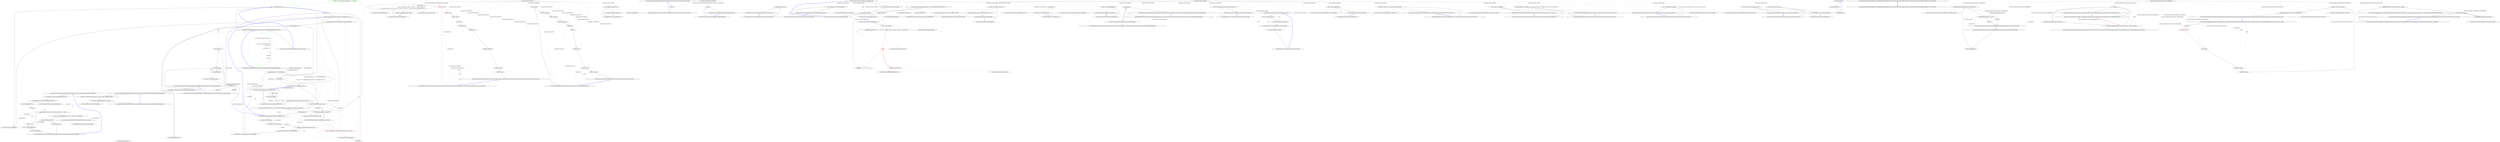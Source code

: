 digraph  {
m0_31 [cluster="QuantConnect.Brokerages.InteractiveBrokers.InteractiveBrokersGatewayRunner.Stop()", color=green, community=0, file="ApiConnection.cs", label="7: Log.Error(''InteractiveBrokersGatewayRunner.Stop(): '' + err.Message)", span="100-100"];
m0_35 [cluster="JsonSerializerSettings.cstr", file="ApiConnection.cs", label="Entry JsonSerializerSettings.cstr", span=""];
m0_39 [cluster="Unk.Where", file="ApiConnection.cs", label="Entry Unk.Where", span=""];
m0_5 [cluster="QuantConnect.Brokerages.InteractiveBrokers.InteractiveBrokersGatewayRunner.Start(string, string, string, string, bool)", file="ApiConnection.cs", label="var arguments = string.Format(''{0} {1} {2} {3} {4} {5}'', file, ibControllerDirectory, twsDirectory, userID, password, useTwsSwitch)", span="54-54"];
m0_26 [cluster="QuantConnect.Brokerages.InteractiveBrokers.InteractiveBrokersGatewayRunner.Stop()", file="ApiConnection.cs", label="Log.Trace(''InteractiveBrokersGatewayRunner.Stop(): Stopping IBController...'')", span="86-86"];
m0_0 [cluster="QuantConnect.Api.ApiConnection.ApiConnection(int, string)", file="ApiConnection.cs", label="Entry QuantConnect.Api.ApiConnection.ApiConnection(int, string)", span="47-47"];
m0_14 [cluster="QuantConnect.Api.ApiConnection.TryRequest<T>(RestRequest, out T)", file="ApiConnection.cs", label="JsonConvert.DefaultSettings = () => new JsonSerializerSettings\r\n                {\r\n                    Converters = { new LiveAlgorithmResultsJsonConverter(), new OrderJsonConverter() }\r\n                }", span="97-100"];
m0_13 [cluster="QuantConnect.Api.ApiConnection.TryRequest<T>(RestRequest, out T)", file="ApiConnection.cs", label="var restsharpResponse = Client.Execute(request)", span="94-94"];
m0_12 [cluster="QuantConnect.Api.ApiConnection.TryRequest<T>(RestRequest, out T)", file="ApiConnection.cs", label="Client.Authenticator = new HttpBasicAuthenticator(_userId, hash)", span="91-91"];
m0_11 [cluster="QuantConnect.Api.ApiConnection.TryRequest<T>(RestRequest, out T)", file="ApiConnection.cs", label="request.AddHeader(''Timestamp'', timestamp.ToString())", span="90-90"];
m0_1 [cluster="QuantConnect.Api.ApiConnection.ApiConnection(int, string)", file="ApiConnection.cs", label="_token = token", span="49-49"];
m0_6 [cluster="RestClient.cstr", file="ApiConnection.cs", label="Entry RestClient.cstr", span=""];
m0_10 [cluster="QuantConnect.Api.ApiConnection.TryRequest<T>(RestRequest, out T)", file="ApiConnection.cs", label="var hash = Api.CreateSecureHash(timestamp, _token)", span="89-89"];
m0_2 [cluster="QuantConnect.Api.ApiConnection.ApiConnection(int, string)", file="ApiConnection.cs", label="_userId = userId.ToString()", span="50-50"];
m0_4 [cluster="QuantConnect.Api.ApiConnection.ApiConnection(int, string)", file="ApiConnection.cs", label="Exit QuantConnect.Api.ApiConnection.ApiConnection(int, string)", span="47-47"];
m0_7 [cluster="QuantConnect.Api.ApiConnection.TryRequest<T>(RestRequest, out T)", file="ApiConnection.cs", label="Entry QuantConnect.Api.ApiConnection.TryRequest<T>(RestRequest, out T)", span="78-78"];
m0_9 [cluster="QuantConnect.Api.ApiConnection.TryRequest<T>(RestRequest, out T)", file="ApiConnection.cs", label="var timestamp = (int)Time.TimeStamp()", span="88-88"];
m0_3 [cluster="QuantConnect.Api.ApiConnection.ApiConnection(int, string)", file="ApiConnection.cs", label="Client = new RestClient(''https://www.quantconnect.com/api/v2/'')", span="51-51"];
m0_8 [cluster="QuantConnect.Api.ApiConnection.TryRequest<T>(RestRequest, out T)", file="ApiConnection.cs", label="var responseContent = string.Empty", span="81-81"];
m0_15 [cluster="QuantConnect.Api.ApiConnection.TryRequest<T>(RestRequest, out T)", file="ApiConnection.cs", label="responseContent = restsharpResponse.Content", span="103-103"];
m0_37 [cluster="QuantConnect.Brokerages.InteractiveBrokers.InteractiveBrokersGatewayRunner.GetSpawnedProcesses(int)", file="ApiConnection.cs", label="Exit QuantConnect.Brokerages.InteractiveBrokers.InteractiveBrokersGatewayRunner.GetSpawnedProcesses(int)", span="104-104"];
m0_23 [cluster="QuantConnect.Api.ApiConnection.TryRequest<T>(RestRequest, out T)", file="ApiConnection.cs", label="return true;", span="117-117"];
m0_30 [cluster="Unk.>", file="ApiConnection.cs", label="Entry Unk.>", span=""];
m0_29 [cluster="Unk.Execute", file="ApiConnection.cs", label="Entry Unk.Execute", span=""];
m0_25 [cluster="QuantConnect.Time.TimeStamp()", file="ApiConnection.cs", label="Entry QuantConnect.Time.TimeStamp()", span="166-166"];
m0_27 [cluster="Unk.AddHeader", file="ApiConnection.cs", label="Entry Unk.AddHeader", span=""];
m0_24 [cluster="QuantConnect.Api.ApiConnection.TryRequest<T>(RestRequest, out T)", file="ApiConnection.cs", label="Exit QuantConnect.Api.ApiConnection.TryRequest<T>(RestRequest, out T)", span="78-78"];
m0_28 [cluster="HttpBasicAuthenticator.cstr", file="ApiConnection.cs", label="Entry HttpBasicAuthenticator.cstr", span=""];
m0_32 [cluster="lambda expression", file="ApiConnection.cs", label="Entry lambda expression", span="97-100"];
m0_40 [cluster="lambda expression", file="ApiConnection.cs", label="Entry lambda expression", span="107-122"];
m0_33 [cluster="QuantConnect.Brokerages.InteractiveBrokers.InteractiveBrokersGatewayRunner.GetSpawnedProcesses(int)", file="ApiConnection.cs", label="Entry QuantConnect.Brokerages.InteractiveBrokers.InteractiveBrokersGatewayRunner.GetSpawnedProcesses(int)", span="104-104"];
m0_34 [cluster="System.Collections.Generic.IEnumerable<TSource>.ToList<TSource>()", file="ApiConnection.cs", label="Entry System.Collections.Generic.IEnumerable<TSource>.ToList<TSource>()", span="0-0"];
m0_43 [cluster="lambda expression", file="ApiConnection.cs", label="return parent.Id == id;", span="114-114"];
m0_41 [cluster="lambda expression", file="ApiConnection.cs", label="var parent = ProcessExtensions.Parent(x)", span="111-111"];
m0_42 [cluster="lambda expression", file="ApiConnection.cs", label="parent != null", span="112-112"];
m0_44 [cluster="lambda expression", file="ApiConnection.cs", label="return false;", span="119-119"];
m0_45 [cluster="lambda expression", file="ApiConnection.cs", label="return false;", span="121-121"];
m0_46 [cluster="lambda expression", file="ApiConnection.cs", label="Exit lambda expression", span="107-122"];
m0_64 [cluster="System.Diagnostics.PerformanceCounter.NextValue()", file="ApiConnection.cs", label="Entry System.Diagnostics.PerformanceCounter.NextValue()", span="0-0"];
m0_22 [cluster="QuantConnect.Api.ApiConnection.TryRequest<T>(RestRequest, out T)", file="ApiConnection.cs", label="return false;", span="115-115"];
m0_38 [cluster="System.Diagnostics.Process.GetProcesses()", file="ApiConnection.cs", label="QuantConnect.Api.ApiConnection", span=""];
m0_36 [cluster="QuantConnect.Brokerages.InteractiveBrokers.InteractiveBrokersGatewayRunner.GetSpawnedProcesses(int)", color=green, community=0, file="ApiConnection.cs", label="28: return Process.GetProcesses().Where(x =>\r\n            {\r\n                try\r\n                {\r\n                    var parent = ProcessExtensions.Parent(x);\r\n                    if (parent != null)\r\n                    {\r\n                        return parent.Id == id;\r\n                    }\r\n                }\r\n                catch\r\n                {\r\n                    return false;\r\n                }\r\n                return false;\r\n            });", span="107-122"];
m0_48 [cluster="QuantConnect.Brokerages.InteractiveBrokers.InteractiveBrokersGatewayRunner.ProcessExtensions.FindIndexedProcessName(int)", file="ApiConnection.cs", label="Entry QuantConnect.Brokerages.InteractiveBrokers.InteractiveBrokersGatewayRunner.ProcessExtensions.FindIndexedProcessName(int)", span="128-128"];
m0_49 [cluster="QuantConnect.Brokerages.InteractiveBrokers.InteractiveBrokersGatewayRunner.ProcessExtensions.FindIndexedProcessName(int)", file="ApiConnection.cs", label="var processName = Process.GetProcessById(pid).ProcessName", span="130-130"];
m0_56 [cluster="QuantConnect.Brokerages.InteractiveBrokers.InteractiveBrokersGatewayRunner.ProcessExtensions.FindIndexedProcessName(int)", file="ApiConnection.cs", label="(int)processId.NextValue() == pid", span="138-138"];
m0_59 [cluster="QuantConnect.Brokerages.InteractiveBrokers.InteractiveBrokersGatewayRunner.ProcessExtensions.FindIndexedProcessName(int)", file="ApiConnection.cs", label="return processIndexdName;", span="144-144"];
m0_57 [cluster="QuantConnect.Brokerages.InteractiveBrokers.InteractiveBrokersGatewayRunner.ProcessExtensions.FindIndexedProcessName(int)", file="ApiConnection.cs", label="return processIndexdName;", span="140-140"];
m0_50 [cluster="QuantConnect.Brokerages.InteractiveBrokers.InteractiveBrokersGatewayRunner.ProcessExtensions.FindIndexedProcessName(int)", file="ApiConnection.cs", label="var processesByName = Process.GetProcessesByName(processName)", span="131-131"];
m0_54 [cluster="QuantConnect.Brokerages.InteractiveBrokers.InteractiveBrokersGatewayRunner.ProcessExtensions.FindIndexedProcessName(int)", file="ApiConnection.cs", label="processIndexdName = index == 0 ? processName : processName + ''#'' + index", span="136-136"];
m0_55 [cluster="QuantConnect.Brokerages.InteractiveBrokers.InteractiveBrokersGatewayRunner.ProcessExtensions.FindIndexedProcessName(int)", file="ApiConnection.cs", label="var processId = new PerformanceCounter(''Process'', ''ID Process'', processIndexdName)", span="137-137"];
m0_58 [cluster="QuantConnect.Brokerages.InteractiveBrokers.InteractiveBrokersGatewayRunner.ProcessExtensions.FindIndexedProcessName(int)", file="ApiConnection.cs", label="index++", span="134-134"];
m0_51 [cluster="QuantConnect.Brokerages.InteractiveBrokers.InteractiveBrokersGatewayRunner.ProcessExtensions.FindIndexedProcessName(int)", file="ApiConnection.cs", label="string processIndexdName = null", span="132-132"];
m0_53 [cluster="QuantConnect.Brokerages.InteractiveBrokers.InteractiveBrokersGatewayRunner.ProcessExtensions.FindIndexedProcessName(int)", file="ApiConnection.cs", label="index < processesByName.Length", span="134-134"];
m0_52 [cluster="QuantConnect.Brokerages.InteractiveBrokers.InteractiveBrokersGatewayRunner.ProcessExtensions.FindIndexedProcessName(int)", file="ApiConnection.cs", label="var index = 0", span="134-134"];
m0_60 [cluster="QuantConnect.Brokerages.InteractiveBrokers.InteractiveBrokersGatewayRunner.ProcessExtensions.FindIndexedProcessName(int)", file="ApiConnection.cs", label="Exit QuantConnect.Brokerages.InteractiveBrokers.InteractiveBrokersGatewayRunner.ProcessExtensions.FindIndexedProcessName(int)", span="128-128"];
m0_16 [cluster="System.IO.Path.Combine(string, string)", file="ApiConnection.cs", label="Entry System.IO.Path.Combine(string, string)", span="0-0"];
m0_20 [cluster="System.Diagnostics.Process.Start(System.Diagnostics.ProcessStartInfo)", color=red, community=0, file="ApiConnection.cs", label="12: Entry System.Diagnostics.Process.Start(System.Diagnostics.ProcessStartInfo)", span="0-0"];
m0_17 [cluster="string.Format(string, params object[])", file="ApiConnection.cs", label="Entry string.Format(string, params object[])", span="0-0"];
m0_18 [cluster="QuantConnect.Logging.Log.Trace(string, bool)", file="ApiConnection.cs", label="Entry QuantConnect.Logging.Log.Trace(string, bool)", span="130-130"];
m0_19 [cluster="System.Diagnostics.ProcessStartInfo.ProcessStartInfo(string, string)", file="ApiConnection.cs", label="Entry System.Diagnostics.ProcessStartInfo.ProcessStartInfo(string, string)", span="0-0"];
m0_21 [cluster="System.Threading.Thread.Sleep(int)", file="ApiConnection.cs", label="Entry System.Threading.Thread.Sleep(int)", span="0-0"];
m0_63 [cluster="System.Diagnostics.PerformanceCounter.PerformanceCounter(string, string, string)", file="ApiConnection.cs", label="Entry System.Diagnostics.PerformanceCounter.PerformanceCounter(string, string, string)", span="0-0"];
m0_61 [cluster="System.Diagnostics.Process.GetProcessById(int)", file="ApiConnection.cs", label="Entry System.Diagnostics.Process.GetProcessById(int)", span="0-0"];
m0_62 [cluster="System.Diagnostics.Process.GetProcessesByName(string)", file="ApiConnection.cs", label="Entry System.Diagnostics.Process.GetProcessesByName(string)", span="0-0"];
m0_47 [cluster="QuantConnect.Brokerages.InteractiveBrokers.InteractiveBrokersGatewayRunner.ProcessExtensions.Parent(System.Diagnostics.Process)", file="ApiConnection.cs", label="Entry QuantConnect.Brokerages.InteractiveBrokers.InteractiveBrokersGatewayRunner.ProcessExtensions.Parent(System.Diagnostics.Process)", span="153-153"];
m0_69 [cluster="QuantConnect.Brokerages.InteractiveBrokers.InteractiveBrokersGatewayRunner.ProcessExtensions.Parent(System.Diagnostics.Process)", file="ApiConnection.cs", label="return FindPidFromIndexedProcessName(FindIndexedProcessName(process.Id));", span="155-155"];
m0_70 [cluster="QuantConnect.Brokerages.InteractiveBrokers.InteractiveBrokersGatewayRunner.ProcessExtensions.Parent(System.Diagnostics.Process)", file="ApiConnection.cs", label="Exit QuantConnect.Brokerages.InteractiveBrokers.InteractiveBrokersGatewayRunner.ProcessExtensions.Parent(System.Diagnostics.Process)", span="153-153"];
m0_65 [cluster="QuantConnect.Brokerages.InteractiveBrokers.InteractiveBrokersGatewayRunner.ProcessExtensions.FindPidFromIndexedProcessName(string)", file="ApiConnection.cs", label="Entry QuantConnect.Brokerages.InteractiveBrokers.InteractiveBrokersGatewayRunner.ProcessExtensions.FindPidFromIndexedProcessName(string)", span="147-147"];
m0_66 [cluster="QuantConnect.Brokerages.InteractiveBrokers.InteractiveBrokersGatewayRunner.ProcessExtensions.FindPidFromIndexedProcessName(string)", file="ApiConnection.cs", label="var parentId = new PerformanceCounter(''Process'', ''Creating Process ID'', indexedProcessName)", span="149-149"];
m0_67 [cluster="QuantConnect.Brokerages.InteractiveBrokers.InteractiveBrokersGatewayRunner.ProcessExtensions.FindPidFromIndexedProcessName(string)", file="ApiConnection.cs", label="return Process.GetProcessById((int)parentId.NextValue());", span="150-150"];
m0_68 [cluster="QuantConnect.Brokerages.InteractiveBrokers.InteractiveBrokersGatewayRunner.ProcessExtensions.FindPidFromIndexedProcessName(string)", file="ApiConnection.cs", label="Exit QuantConnect.Brokerages.InteractiveBrokers.InteractiveBrokersGatewayRunner.ProcessExtensions.FindPidFromIndexedProcessName(string)", span="147-147"];
m0_71 [file="ApiConnection.cs", label=int, span=""];
m2_26 [cluster="string.Format(string, params object[])", file="Historical.cs", label="Entry string.Format(string, params object[])", span="0-0"];
m2_25 [cluster="string.Format(string, object, object, object)", file="Historical.cs", label="Entry string.Format(string, object, object, object)", span="0-0"];
m2_0 [cluster="QuantConnect.Orders.OrderEvent.OrderEvent(int, QuantConnect.Symbol, System.DateTime, QuantConnect.Orders.OrderStatus, QuantConnect.Orders.OrderDirection, decimal, int, decimal, string)", file="Historical.cs", label="Entry QuantConnect.Orders.OrderEvent.OrderEvent(int, QuantConnect.Symbol, System.DateTime, QuantConnect.Orders.OrderStatus, QuantConnect.Orders.OrderDirection, decimal, int, decimal, string)", span="95-95"];
m2_1 [cluster="QuantConnect.Orders.OrderEvent.OrderEvent(int, QuantConnect.Symbol, System.DateTime, QuantConnect.Orders.OrderStatus, QuantConnect.Orders.OrderDirection, decimal, int, decimal, string)", color=red, community=0, file="Historical.cs", label="22: OrderId = orderId", span="97-97"];
m2_2 [cluster="QuantConnect.Orders.OrderEvent.OrderEvent(int, QuantConnect.Symbol, System.DateTime, QuantConnect.Orders.OrderStatus, QuantConnect.Orders.OrderDirection, decimal, int, decimal, string)", file="Historical.cs", label="Symbol = symbol", span="98-98"];
m2_3 [cluster="QuantConnect.Orders.OrderEvent.OrderEvent(int, QuantConnect.Symbol, System.DateTime, QuantConnect.Orders.OrderStatus, QuantConnect.Orders.OrderDirection, decimal, int, decimal, string)", file="Historical.cs", label="UtcTime = utcTime", span="99-99"];
m2_4 [cluster="QuantConnect.Orders.OrderEvent.OrderEvent(int, QuantConnect.Symbol, System.DateTime, QuantConnect.Orders.OrderStatus, QuantConnect.Orders.OrderDirection, decimal, int, decimal, string)", file="Historical.cs", label="Status = status", span="100-100"];
m2_5 [cluster="QuantConnect.Orders.OrderEvent.OrderEvent(int, QuantConnect.Symbol, System.DateTime, QuantConnect.Orders.OrderStatus, QuantConnect.Orders.OrderDirection, decimal, int, decimal, string)", file="Historical.cs", label="Direction = direction", span="101-101"];
m2_6 [cluster="QuantConnect.Orders.OrderEvent.OrderEvent(int, QuantConnect.Symbol, System.DateTime, QuantConnect.Orders.OrderStatus, QuantConnect.Orders.OrderDirection, decimal, int, decimal, string)", file="Historical.cs", label="FillPrice = fillPrice", span="102-102"];
m2_7 [cluster="QuantConnect.Orders.OrderEvent.OrderEvent(int, QuantConnect.Symbol, System.DateTime, QuantConnect.Orders.OrderStatus, QuantConnect.Orders.OrderDirection, decimal, int, decimal, string)", file="Historical.cs", label="FillQuantity = fillQuantity", span="103-103"];
m2_8 [cluster="QuantConnect.Orders.OrderEvent.OrderEvent(int, QuantConnect.Symbol, System.DateTime, QuantConnect.Orders.OrderStatus, QuantConnect.Orders.OrderDirection, decimal, int, decimal, string)", file="Historical.cs", label="OrderFee = orderFee", span="104-104"];
m2_9 [cluster="QuantConnect.Orders.OrderEvent.OrderEvent(int, QuantConnect.Symbol, System.DateTime, QuantConnect.Orders.OrderStatus, QuantConnect.Orders.OrderDirection, decimal, int, decimal, string)", file="Historical.cs", label="Message = message", span="105-105"];
m2_10 [cluster="QuantConnect.Orders.OrderEvent.OrderEvent(int, QuantConnect.Symbol, System.DateTime, QuantConnect.Orders.OrderStatus, QuantConnect.Orders.OrderDirection, decimal, int, decimal, string)", file="Historical.cs", label="Exit QuantConnect.Orders.OrderEvent.OrderEvent(int, QuantConnect.Symbol, System.DateTime, QuantConnect.Orders.OrderStatus, QuantConnect.Orders.OrderDirection, decimal, int, decimal, string)", span="95-95"];
m2_30 [cluster="object.MemberwiseClone()", file="Historical.cs", label="Entry object.MemberwiseClone()", span="0-0"];
m2_22 [cluster="QuantConnect.Orders.OrderEvent.ToString()", file="Historical.cs", label="Entry QuantConnect.Orders.OrderEvent.ToString()", span="138-138"];
m2_23 [cluster="QuantConnect.Orders.OrderEvent.ToString()", file="Historical.cs", label="return FillQuantity == 0 \r\n                ? string.Format(''OrderID: {0} Symbol: {1} Status: {2}'', OrderId, Symbol, Status) \r\n                : string.Format(''OrderID: {0} Symbol: {1} Status: {2} Quantity: {3} FillPrice: {4}'', OrderId, Symbol, Status, FillQuantity, FillPrice);", span="140-142"];
m2_24 [cluster="QuantConnect.Orders.OrderEvent.ToString()", file="Historical.cs", label="Exit QuantConnect.Orders.OrderEvent.ToString()", span="138-138"];
m2_11 [cluster="QuantConnect.Orders.OrderEvent.OrderEvent(QuantConnect.Orders.Order, System.DateTime, decimal, string)", file="Historical.cs", label="Entry QuantConnect.Orders.OrderEvent.OrderEvent(QuantConnect.Orders.Order, System.DateTime, decimal, string)", span="115-115"];
m2_12 [cluster="QuantConnect.Orders.OrderEvent.OrderEvent(QuantConnect.Orders.Order, System.DateTime, decimal, string)", file="Historical.cs", label="OrderId = order.Id", span="117-117"];
m2_13 [cluster="QuantConnect.Orders.OrderEvent.OrderEvent(QuantConnect.Orders.Order, System.DateTime, decimal, string)", file="Historical.cs", label="Symbol = order.Symbol", span="118-118"];
m2_14 [cluster="QuantConnect.Orders.OrderEvent.OrderEvent(QuantConnect.Orders.Order, System.DateTime, decimal, string)", file="Historical.cs", label="Status = order.Status", span="119-119"];
m2_15 [cluster="QuantConnect.Orders.OrderEvent.OrderEvent(QuantConnect.Orders.Order, System.DateTime, decimal, string)", file="Historical.cs", label="Direction = order.Direction", span="120-120"];
m2_18 [cluster="QuantConnect.Orders.OrderEvent.OrderEvent(QuantConnect.Orders.Order, System.DateTime, decimal, string)", file="Historical.cs", label="UtcTime = utcTime", span="126-126"];
m2_19 [cluster="QuantConnect.Orders.OrderEvent.OrderEvent(QuantConnect.Orders.Order, System.DateTime, decimal, string)", file="Historical.cs", label="OrderFee = orderFee", span="127-127"];
m2_20 [cluster="QuantConnect.Orders.OrderEvent.OrderEvent(QuantConnect.Orders.Order, System.DateTime, decimal, string)", file="Historical.cs", label="Message = message", span="128-128"];
m2_16 [cluster="QuantConnect.Orders.OrderEvent.OrderEvent(QuantConnect.Orders.Order, System.DateTime, decimal, string)", file="Historical.cs", label="FillQuantity = 0", span="123-123"];
m2_17 [cluster="QuantConnect.Orders.OrderEvent.OrderEvent(QuantConnect.Orders.Order, System.DateTime, decimal, string)", file="Historical.cs", label="FillPrice = 0", span="124-124"];
m2_21 [cluster="QuantConnect.Orders.OrderEvent.OrderEvent(QuantConnect.Orders.Order, System.DateTime, decimal, string)", file="Historical.cs", label="Exit QuantConnect.Orders.OrderEvent.OrderEvent(QuantConnect.Orders.Order, System.DateTime, decimal, string)", span="115-115"];
m2_27 [cluster="QuantConnect.Orders.OrderEvent.Clone()", file="Historical.cs", label="Entry QuantConnect.Orders.OrderEvent.Clone()", span="149-149"];
m2_28 [cluster="QuantConnect.Orders.OrderEvent.Clone()", file="Historical.cs", label="return (OrderEvent)MemberwiseClone();", span="151-151"];
m2_29 [cluster="QuantConnect.Orders.OrderEvent.Clone()", file="Historical.cs", label="Exit QuantConnect.Orders.OrderEvent.Clone()", span="149-149"];
m2_31 [file="Historical.cs", label="QuantConnect.Orders.OrderEvent", span=""];
m3_3 [cluster="QuantConnect.Orders.Fees.ConstantFeeModel.GetOrderFee(QuantConnect.Securities.Security, QuantConnect.Orders.Order)", file="IApi.cs", label="Entry QuantConnect.Orders.Fees.ConstantFeeModel.GetOrderFee(QuantConnect.Securities.Security, QuantConnect.Orders.Order)", span="41-41"];
m3_4 [cluster="QuantConnect.Orders.Fees.ConstantFeeModel.GetOrderFee(QuantConnect.Securities.Security, QuantConnect.Orders.Order)", file="IApi.cs", label="return _fee;", span="43-43"];
m3_5 [cluster="QuantConnect.Orders.Fees.ConstantFeeModel.GetOrderFee(QuantConnect.Securities.Security, QuantConnect.Orders.Order)", file="IApi.cs", label="Exit QuantConnect.Orders.Fees.ConstantFeeModel.GetOrderFee(QuantConnect.Securities.Security, QuantConnect.Orders.Order)", span="41-41"];
m3_0 [cluster="QuantConnect.Orders.Fees.ConstantFeeModel.ConstantFeeModel(decimal)", file="IApi.cs", label="Entry QuantConnect.Orders.Fees.ConstantFeeModel.ConstantFeeModel(decimal)", span="30-30"];
m3_1 [cluster="QuantConnect.Orders.Fees.ConstantFeeModel.ConstantFeeModel(decimal)", file="IApi.cs", label="_fee = fee", span="32-32"];
m3_2 [cluster="QuantConnect.Orders.Fees.ConstantFeeModel.ConstantFeeModel(decimal)", file="IApi.cs", label="Exit QuantConnect.Orders.Fees.ConstantFeeModel.ConstantFeeModel(decimal)", span="30-30"];
m3_6 [file="IApi.cs", label="QuantConnect.Orders.Fees.ConstantFeeModel", span=""];
m5_10 [cluster="QuantConnect.Securities.CashBook.Add(string, decimal, decimal)", file="Token.cs", label="Entry QuantConnect.Securities.CashBook.Add(string, decimal, decimal)", span="62-62"];
m5_11 [cluster="QuantConnect.Securities.CashBook.Add(string, decimal, decimal)", file="Token.cs", label="var cash = new Cash(symbol, quantity, conversionRate)", span="64-64"];
m5_12 [cluster="QuantConnect.Securities.CashBook.Add(string, decimal, decimal)", file="Token.cs", label="_currencies.Add(symbol, cash)", span="65-65"];
m5_13 [cluster="QuantConnect.Securities.CashBook.Add(string, decimal, decimal)", file="Token.cs", label="Exit QuantConnect.Securities.CashBook.Add(string, decimal, decimal)", span="62-62"];
m5_68 [cluster="System.Collections.Generic.Dictionary<TKey, TValue>.TryGetValue(TKey, out TValue)", file="Token.cs", label="Entry System.Collections.Generic.Dictionary<TKey, TValue>.TryGetValue(TKey, out TValue)", span="0-0"];
m5_80 [cluster="System.Collections.Generic.Dictionary<TKey, TValue>.GetEnumerator()", file="Token.cs", label="Entry System.Collections.Generic.Dictionary<TKey, TValue>.GetEnumerator()", span="0-0"];
m5_64 [cluster="System.Collections.Generic.Dictionary<TKey, TValue>.ContainsKey(TKey)", file="Token.cs", label="Entry System.Collections.Generic.Dictionary<TKey, TValue>.ContainsKey(TKey)", span="0-0"];
m5_44 [cluster="QuantConnect.Securities.CashBook.Add(System.Collections.Generic.KeyValuePair<string, QuantConnect.Securities.Cash>)", file="Token.cs", label="Entry QuantConnect.Securities.CashBook.Add(System.Collections.Generic.KeyValuePair<string, QuantConnect.Securities.Cash>)", span="152-152"];
m5_45 [cluster="QuantConnect.Securities.CashBook.Add(System.Collections.Generic.KeyValuePair<string, QuantConnect.Securities.Cash>)", file="Token.cs", label="_currencies.Add(item.Key, item.Value)", span="154-154"];
m5_46 [cluster="QuantConnect.Securities.CashBook.Add(System.Collections.Generic.KeyValuePair<string, QuantConnect.Securities.Cash>)", file="Token.cs", label="Exit QuantConnect.Securities.CashBook.Add(System.Collections.Generic.KeyValuePair<string, QuantConnect.Securities.Cash>)", span="152-152"];
m5_43 [cluster="System.Text.StringBuilder.ToString()", file="Token.cs", label="Entry System.Text.StringBuilder.ToString()", span="0-0"];
m5_57 [cluster="System.Collections.Generic.Dictionary<TKey, TValue>.Remove(TKey)", file="Token.cs", label="Entry System.Collections.Generic.Dictionary<TKey, TValue>.Remove(TKey)", span="0-0"];
m5_84 [cluster="System.Collections.IEnumerable.GetEnumerator()", file="Token.cs", label="Entry System.Collections.IEnumerable.GetEnumerator()", span="0-0"];
m5_40 [cluster="QuantConnect.Securities.Cash.ToString()", file="Token.cs", label="Entry QuantConnect.Securities.Cash.ToString()", span="195-195"];
m5_65 [cluster="QuantConnect.Securities.CashBook.TryGetValue(string, out QuantConnect.Securities.Cash)", file="Token.cs", label="Entry QuantConnect.Securities.CashBook.TryGetValue(string, out QuantConnect.Securities.Cash)", span="210-210"];
m5_66 [cluster="QuantConnect.Securities.CashBook.TryGetValue(string, out QuantConnect.Securities.Cash)", file="Token.cs", label="return _currencies.TryGetValue(symbol, out value);", span="212-212"];
m5_67 [cluster="QuantConnect.Securities.CashBook.TryGetValue(string, out QuantConnect.Securities.Cash)", file="Token.cs", label="Exit QuantConnect.Securities.CashBook.TryGetValue(string, out QuantConnect.Securities.Cash)", span="210-210"];
m5_54 [cluster="QuantConnect.Securities.CashBook.Remove(string)", file="Token.cs", label="Entry QuantConnect.Securities.CashBook.Remove(string)", span="179-179"];
m5_55 [cluster="QuantConnect.Securities.CashBook.Remove(string)", file="Token.cs", label="return _currencies.Remove (symbol);", span="181-181"];
m5_56 [cluster="QuantConnect.Securities.CashBook.Remove(string)", file="Token.cs", label="Exit QuantConnect.Securities.CashBook.Remove(string)", span="179-179"];
m5_47 [cluster="QuantConnect.Securities.CashBook.Add(string, QuantConnect.Securities.Cash)", file="Token.cs", label="Entry QuantConnect.Securities.CashBook.Add(string, QuantConnect.Securities.Cash)", span="162-162"];
m5_48 [cluster="QuantConnect.Securities.CashBook.Add(string, QuantConnect.Securities.Cash)", file="Token.cs", label="_currencies.Add(symbol, value)", span="164-164"];
m5_49 [cluster="QuantConnect.Securities.CashBook.Add(string, QuantConnect.Securities.Cash)", file="Token.cs", label="Exit QuantConnect.Securities.CashBook.Add(string, QuantConnect.Securities.Cash)", span="162-162"];
m5_0 [cluster="lambda expression", file="Token.cs", label="Entry lambda expression", span="43-43"];
m5_1 [cluster="lambda expression", file="Token.cs", label="x.ValueInAccountCurrency", span="43-43"];
m5_2 [cluster="lambda expression", file="Token.cs", label="Exit lambda expression", span="43-43"];
m5_9 [cluster="System.Collections.Generic.Dictionary<TKey, TValue>.Add(TKey, TValue)", file="Token.cs", label="Entry System.Collections.Generic.Dictionary<TKey, TValue>.Add(TKey, TValue)", span="0-0"];
m5_3 [cluster="QuantConnect.Securities.CashBook.CashBook()", file="Token.cs", label="Entry QuantConnect.Securities.CashBook.CashBook()", span="49-49"];
m5_4 [cluster="QuantConnect.Securities.CashBook.CashBook()", file="Token.cs", label="_currencies = new Dictionary<string, Cash>()", span="51-51"];
m5_5 [cluster="QuantConnect.Securities.CashBook.CashBook()", file="Token.cs", label="_currencies.Add(AccountCurrency, new Cash(AccountCurrency, 0, 1.0m))", span="52-52"];
m5_6 [cluster="QuantConnect.Securities.CashBook.CashBook()", file="Token.cs", label="Exit QuantConnect.Securities.CashBook.CashBook()", span="49-49"];
m5_81 [cluster="QuantConnect.Securities.CashBook.System.Collections.IEnumerable.GetEnumerator()", file="Token.cs", label="Entry QuantConnect.Securities.CashBook.System.Collections.IEnumerable.GetEnumerator()", span="279-279"];
m5_82 [cluster="QuantConnect.Securities.CashBook.System.Collections.IEnumerable.GetEnumerator()", file="Token.cs", label="return ((IEnumerable) _currencies).GetEnumerator();", span="281-281"];
m5_83 [cluster="QuantConnect.Securities.CashBook.System.Collections.IEnumerable.GetEnumerator()", file="Token.cs", label="Exit QuantConnect.Securities.CashBook.System.Collections.IEnumerable.GetEnumerator()", span="279-279"];
m5_76 [cluster="System.Collections.Generic.ICollection<T>.CopyTo(T[], int)", file="Token.cs", label="Entry System.Collections.Generic.ICollection<T>.CopyTo(T[], int)", span="0-0"];
m5_28 [cluster="QuantConnect.Securities.CashBook.ToString()", file="Token.cs", label="Entry QuantConnect.Securities.CashBook.ToString()", span="115-115"];
m5_29 [cluster="QuantConnect.Securities.CashBook.ToString()", file="Token.cs", label="var sb = new StringBuilder()", span="117-117"];
m5_30 [cluster="QuantConnect.Securities.CashBook.ToString()", file="Token.cs", label="sb.AppendLine(string.Format(''{0} {1,7}    {2,10} = {3}'', ''Symbol'', ''Quantity'', ''Conversion'', ''Value in '' + AccountCurrency))", span="118-118"];
m5_32 [cluster="QuantConnect.Securities.CashBook.ToString()", file="Token.cs", label="sb.AppendLine(value.ToString())", span="121-121"];
m5_33 [cluster="QuantConnect.Securities.CashBook.ToString()", file="Token.cs", label="sb.AppendLine(''-----------------------------------------'')", span="123-123"];
m5_34 [cluster="QuantConnect.Securities.CashBook.ToString()", file="Token.cs", label="sb.AppendLine(string.Format(''CashBook Total Value: {0}'', TotalValueInAccountCurrency.ToString(''C'')))", span="124-124"];
m5_35 [cluster="QuantConnect.Securities.CashBook.ToString()", file="Token.cs", label="return sb.ToString();", span="125-125"];
m5_31 [cluster="QuantConnect.Securities.CashBook.ToString()", color=red, community=0, file="Token.cs", label="1: Values", span="119-119"];
m5_36 [cluster="QuantConnect.Securities.CashBook.ToString()", file="Token.cs", label="Exit QuantConnect.Securities.CashBook.ToString()", span="115-115"];
m5_50 [cluster="QuantConnect.Securities.CashBook.Clear()", file="Token.cs", label="Entry QuantConnect.Securities.CashBook.Clear()", span="170-170"];
m5_51 [cluster="QuantConnect.Securities.CashBook.Clear()", file="Token.cs", label="_currencies.Clear()", span="172-172"];
m5_52 [cluster="QuantConnect.Securities.CashBook.Clear()", file="Token.cs", label="Exit QuantConnect.Securities.CashBook.Clear()", span="170-170"];
m5_61 [cluster="QuantConnect.Securities.CashBook.ContainsKey(string)", file="Token.cs", label="Entry QuantConnect.Securities.CashBook.ContainsKey(string)", span="198-198"];
m5_62 [cluster="QuantConnect.Securities.CashBook.ContainsKey(string)", file="Token.cs", label="return _currencies.ContainsKey(symbol);", span="200-200"];
m5_63 [cluster="QuantConnect.Securities.CashBook.ContainsKey(string)", file="Token.cs", label="Exit QuantConnect.Securities.CashBook.ContainsKey(string)", span="198-198"];
m5_42 [cluster="string.Format(string, object)", file="Token.cs", label="Entry string.Format(string, object)", span="0-0"];
m5_14 [cluster="QuantConnect.Securities.CashBook.EnsureCurrencyDataFeeds(QuantConnect.Securities.SecurityManager, QuantConnect.Data.SubscriptionManager, QuantConnect.Securities.MarketHoursDatabase)", file="Token.cs", label="Entry QuantConnect.Securities.CashBook.EnsureCurrencyDataFeeds(QuantConnect.Securities.SecurityManager, QuantConnect.Data.SubscriptionManager, QuantConnect.Securities.MarketHoursDatabase)", span="74-74"];
m5_15 [cluster="QuantConnect.Securities.CashBook.EnsureCurrencyDataFeeds(QuantConnect.Securities.SecurityManager, QuantConnect.Data.SubscriptionManager, QuantConnect.Securities.MarketHoursDatabase)", file="Token.cs", label="_currencies.Values", span="76-76"];
m5_16 [cluster="QuantConnect.Securities.CashBook.EnsureCurrencyDataFeeds(QuantConnect.Securities.SecurityManager, QuantConnect.Data.SubscriptionManager, QuantConnect.Securities.MarketHoursDatabase)", file="Token.cs", label="cash.EnsureCurrencyDataFeed(securities, subscriptions, marketHoursDatabase)", span="78-78"];
m5_17 [cluster="QuantConnect.Securities.CashBook.EnsureCurrencyDataFeeds(QuantConnect.Securities.SecurityManager, QuantConnect.Data.SubscriptionManager, QuantConnect.Securities.MarketHoursDatabase)", file="Token.cs", label="Exit QuantConnect.Securities.CashBook.EnsureCurrencyDataFeeds(QuantConnect.Securities.SecurityManager, QuantConnect.Data.SubscriptionManager, QuantConnect.Securities.MarketHoursDatabase)", span="74-74"];
m5_25 [cluster="QuantConnect.Securities.CashBook.ConvertToAccountCurrency(decimal, string)", file="Token.cs", label="Entry QuantConnect.Securities.CashBook.ConvertToAccountCurrency(decimal, string)", span="103-103"];
m5_26 [cluster="QuantConnect.Securities.CashBook.ConvertToAccountCurrency(decimal, string)", file="Token.cs", label="return Convert(sourceQuantity, sourceCurrency, AccountCurrency);", span="105-105"];
m5_27 [cluster="QuantConnect.Securities.CashBook.ConvertToAccountCurrency(decimal, string)", file="Token.cs", label="Exit QuantConnect.Securities.CashBook.ConvertToAccountCurrency(decimal, string)", span="103-103"];
m5_37 [cluster="System.Text.StringBuilder.StringBuilder()", file="Token.cs", label="Entry System.Text.StringBuilder.StringBuilder()", span="0-0"];
m5_53 [cluster="System.Collections.Generic.Dictionary<TKey, TValue>.Clear()", file="Token.cs", label="Entry System.Collections.Generic.Dictionary<TKey, TValue>.Clear()", span="0-0"];
m5_7 [cluster="System.Collections.Generic.Dictionary<TKey, TValue>.Dictionary()", file="Token.cs", label="Entry System.Collections.Generic.Dictionary<TKey, TValue>.Dictionary()", span="0-0"];
m5_38 [cluster="string.Format(string, params object[])", file="Token.cs", label="Entry string.Format(string, params object[])", span="0-0"];
m5_18 [cluster="QuantConnect.Securities.Cash.EnsureCurrencyDataFeed(QuantConnect.Securities.SecurityManager, QuantConnect.Data.SubscriptionManager, QuantConnect.Securities.MarketHoursDatabase)", file="Token.cs", label="Entry QuantConnect.Securities.Cash.EnsureCurrencyDataFeed(QuantConnect.Securities.SecurityManager, QuantConnect.Data.SubscriptionManager, QuantConnect.Securities.MarketHoursDatabase)", span="128-128"];
m5_19 [cluster="QuantConnect.Securities.CashBook.Convert(decimal, string, string)", file="Token.cs", label="Entry QuantConnect.Securities.CashBook.Convert(decimal, string, string)", span="89-89"];
m5_20 [cluster="QuantConnect.Securities.CashBook.Convert(decimal, string, string)", file="Token.cs", label="var source = this[sourceCurrency]", span="91-91"];
m5_21 [cluster="QuantConnect.Securities.CashBook.Convert(decimal, string, string)", file="Token.cs", label="var destination = this[destinationCurrency]", span="92-92"];
m5_23 [cluster="QuantConnect.Securities.CashBook.Convert(decimal, string, string)", file="Token.cs", label="return sourceQuantity*conversionRate;", span="94-94"];
m5_22 [cluster="QuantConnect.Securities.CashBook.Convert(decimal, string, string)", file="Token.cs", label="var conversionRate = source.ConversionRate*destination.ConversionRate", span="93-93"];
m5_24 [cluster="QuantConnect.Securities.CashBook.Convert(decimal, string, string)", file="Token.cs", label="Exit QuantConnect.Securities.CashBook.Convert(decimal, string, string)", span="89-89"];
m5_8 [cluster="QuantConnect.Securities.Cash.Cash(string, decimal, decimal)", file="Token.cs", label="Entry QuantConnect.Securities.Cash.Cash(string, decimal, decimal)", span="67-67"];
m5_72 [cluster="System.Collections.Generic.IEnumerable<TSource>.Contains<TSource>(TSource)", file="Token.cs", label="Entry System.Collections.Generic.IEnumerable<TSource>.Contains<TSource>(TSource)", span="0-0"];
m5_77 [cluster="QuantConnect.Securities.CashBook.GetEnumerator()", file="Token.cs", label="Entry QuantConnect.Securities.CashBook.GetEnumerator()", span="274-274"];
m5_78 [cluster="QuantConnect.Securities.CashBook.GetEnumerator()", file="Token.cs", label="return _currencies.GetEnumerator();", span="276-276"];
m5_79 [cluster="QuantConnect.Securities.CashBook.GetEnumerator()", file="Token.cs", label="Exit QuantConnect.Securities.CashBook.GetEnumerator()", span="274-274"];
m5_39 [cluster="System.Text.StringBuilder.AppendLine(string)", file="Token.cs", label="Entry System.Text.StringBuilder.AppendLine(string)", span="0-0"];
m5_73 [cluster="QuantConnect.Securities.CashBook.CopyTo(System.Collections.Generic.KeyValuePair<string, QuantConnect.Securities.Cash>[], int)", file="Token.cs", label="Entry QuantConnect.Securities.CashBook.CopyTo(System.Collections.Generic.KeyValuePair<string, QuantConnect.Securities.Cash>[], int)", span="229-229"];
m5_74 [cluster="QuantConnect.Securities.CashBook.CopyTo(System.Collections.Generic.KeyValuePair<string, QuantConnect.Securities.Cash>[], int)", file="Token.cs", label="((IDictionary<string, Cash>) _currencies).CopyTo(array, arrayIndex)", span="231-231"];
m5_75 [cluster="QuantConnect.Securities.CashBook.CopyTo(System.Collections.Generic.KeyValuePair<string, QuantConnect.Securities.Cash>[], int)", file="Token.cs", label="Exit QuantConnect.Securities.CashBook.CopyTo(System.Collections.Generic.KeyValuePair<string, QuantConnect.Securities.Cash>[], int)", span="229-229"];
m5_69 [cluster="QuantConnect.Securities.CashBook.Contains(System.Collections.Generic.KeyValuePair<string, QuantConnect.Securities.Cash>)", file="Token.cs", label="Entry QuantConnect.Securities.CashBook.Contains(System.Collections.Generic.KeyValuePair<string, QuantConnect.Securities.Cash>)", span="219-219"];
m5_70 [cluster="QuantConnect.Securities.CashBook.Contains(System.Collections.Generic.KeyValuePair<string, QuantConnect.Securities.Cash>)", file="Token.cs", label="return _currencies.Contains(item);", span="221-221"];
m5_71 [cluster="QuantConnect.Securities.CashBook.Contains(System.Collections.Generic.KeyValuePair<string, QuantConnect.Securities.Cash>)", file="Token.cs", label="Exit QuantConnect.Securities.CashBook.Contains(System.Collections.Generic.KeyValuePair<string, QuantConnect.Securities.Cash>)", span="219-219"];
m5_41 [cluster="decimal.ToString(string)", file="Token.cs", label="Entry decimal.ToString(string)", span="0-0"];
m5_58 [cluster="QuantConnect.Securities.CashBook.Remove(System.Collections.Generic.KeyValuePair<string, QuantConnect.Securities.Cash>)", file="Token.cs", label="Entry QuantConnect.Securities.CashBook.Remove(System.Collections.Generic.KeyValuePair<string, QuantConnect.Securities.Cash>)", span="188-188"];
m5_59 [cluster="QuantConnect.Securities.CashBook.Remove(System.Collections.Generic.KeyValuePair<string, QuantConnect.Securities.Cash>)", file="Token.cs", label="return _currencies.Remove(item.Key);", span="190-190"];
m5_60 [cluster="QuantConnect.Securities.CashBook.Remove(System.Collections.Generic.KeyValuePair<string, QuantConnect.Securities.Cash>)", file="Token.cs", label="Exit QuantConnect.Securities.CashBook.Remove(System.Collections.Generic.KeyValuePair<string, QuantConnect.Securities.Cash>)", span="188-188"];
m5_85 [file="Token.cs", label="QuantConnect.Securities.CashBook", span=""];
m6_0 [cluster="QuantConnect.Algorithm.Framework.Alphas.ConstantAlphaModel.ConstantAlphaModel(QuantConnect.Algorithm.Framework.Alphas.InsightType, QuantConnect.Algorithm.Framework.Alphas.InsightDirection, System.TimeSpan)", file="YahooDataDownloader.cs", label="Entry QuantConnect.Algorithm.Framework.Alphas.ConstantAlphaModel.ConstantAlphaModel(QuantConnect.Algorithm.Framework.Alphas.InsightType, QuantConnect.Algorithm.Framework.Alphas.InsightDirection, System.TimeSpan)", span="42-42"];
m6_1 [cluster="QuantConnect.Algorithm.Framework.Alphas.ConstantAlphaModel.ConstantAlphaModel(QuantConnect.Algorithm.Framework.Alphas.InsightType, QuantConnect.Algorithm.Framework.Alphas.InsightDirection, System.TimeSpan)", file="YahooDataDownloader.cs", label="Exit QuantConnect.Algorithm.Framework.Alphas.ConstantAlphaModel.ConstantAlphaModel(QuantConnect.Algorithm.Framework.Alphas.InsightType, QuantConnect.Algorithm.Framework.Alphas.InsightDirection, System.TimeSpan)", span="42-42"];
m6_11 [cluster="System.Collections.Generic.HashSet<T>.HashSet()", file="YahooDataDownloader.cs", label="Entry System.Collections.Generic.HashSet<T>.HashSet()", span="0-0"];
m6_19 [cluster="QuantConnect.Algorithm.Framework.Alphas.Insight.Insight(QuantConnect.Symbol, System.TimeSpan, QuantConnect.Algorithm.Framework.Alphas.InsightType, QuantConnect.Algorithm.Framework.Alphas.InsightDirection, double?, double?)", file="YahooDataDownloader.cs", label="Entry QuantConnect.Algorithm.Framework.Alphas.Insight.Insight(QuantConnect.Symbol, System.TimeSpan, QuantConnect.Algorithm.Framework.Alphas.InsightType, QuantConnect.Algorithm.Framework.Alphas.InsightDirection, double?, double?)", span="118-118"];
m6_34 [cluster="System.Collections.Generic.Dictionary<TKey, TValue>.TryGetValue(TKey, out TValue)", file="YahooDataDownloader.cs", label="Entry System.Collections.Generic.Dictionary<TKey, TValue>.TryGetValue(TKey, out TValue)", span="0-0"];
m6_18 [cluster="QuantConnect.Algorithm.Framework.Alphas.ConstantAlphaModel.ShouldEmitInsight(System.DateTime, QuantConnect.Symbol)", file="YahooDataDownloader.cs", label="Entry QuantConnect.Algorithm.Framework.Alphas.ConstantAlphaModel.ShouldEmitInsight(System.DateTime, QuantConnect.Symbol)", span="102-102"];
m6_27 [cluster="QuantConnect.Algorithm.Framework.Alphas.ConstantAlphaModel.ShouldEmitInsight(System.DateTime, QuantConnect.Symbol)", file="YahooDataDownloader.cs", label="DateTime generatedTimeUtc", span="104-104"];
m6_28 [cluster="QuantConnect.Algorithm.Framework.Alphas.ConstantAlphaModel.ShouldEmitInsight(System.DateTime, QuantConnect.Symbol)", file="YahooDataDownloader.cs", label="_insightsTimeBySymbol.TryGetValue(symbol, out generatedTimeUtc)", span="105-105"];
m6_29 [cluster="QuantConnect.Algorithm.Framework.Alphas.ConstantAlphaModel.ShouldEmitInsight(System.DateTime, QuantConnect.Symbol)", file="YahooDataDownloader.cs", label="utcTime - generatedTimeUtc < _period", span="109-109"];
m6_31 [cluster="QuantConnect.Algorithm.Framework.Alphas.ConstantAlphaModel.ShouldEmitInsight(System.DateTime, QuantConnect.Symbol)", file="YahooDataDownloader.cs", label="_insightsTimeBySymbol[symbol] = utcTime", span="117-117"];
m6_30 [cluster="QuantConnect.Algorithm.Framework.Alphas.ConstantAlphaModel.ShouldEmitInsight(System.DateTime, QuantConnect.Symbol)", file="YahooDataDownloader.cs", label="return false;", span="111-111"];
m6_32 [cluster="QuantConnect.Algorithm.Framework.Alphas.ConstantAlphaModel.ShouldEmitInsight(System.DateTime, QuantConnect.Symbol)", file="YahooDataDownloader.cs", label="return true;", span="118-118"];
m6_33 [cluster="QuantConnect.Algorithm.Framework.Alphas.ConstantAlphaModel.ShouldEmitInsight(System.DateTime, QuantConnect.Symbol)", file="YahooDataDownloader.cs", label="Exit QuantConnect.Algorithm.Framework.Alphas.ConstantAlphaModel.ShouldEmitInsight(System.DateTime, QuantConnect.Symbol)", span="102-102"];
m6_25 [cluster="QuantConnect.Algorithm.Framework.NotifiedSecurityChanges.UpdateCollection(System.Collections.Generic.ICollection<QuantConnect.Securities.Security>, QuantConnect.Data.UniverseSelection.SecurityChanges)", file="YahooDataDownloader.cs", label="Entry QuantConnect.Algorithm.Framework.NotifiedSecurityChanges.UpdateCollection(System.Collections.Generic.ICollection<QuantConnect.Securities.Security>, QuantConnect.Data.UniverseSelection.SecurityChanges)", span="32-32"];
m6_26 [cluster="System.Collections.Generic.Dictionary<TKey, TValue>.Remove(TKey)", file="YahooDataDownloader.cs", label="Entry System.Collections.Generic.Dictionary<TKey, TValue>.Remove(TKey)", span="0-0"];
m6_13 [cluster="QuantConnect.Algorithm.Framework.Alphas.ConstantAlphaModel.Update(QuantConnect.Algorithm.Framework.QCAlgorithmFramework, QuantConnect.Data.Slice)", file="YahooDataDownloader.cs", label="Entry QuantConnect.Algorithm.Framework.Alphas.ConstantAlphaModel.Update(QuantConnect.Algorithm.Framework.QCAlgorithmFramework, QuantConnect.Data.Slice)", span="75-75"];
m6_14 [cluster="QuantConnect.Algorithm.Framework.Alphas.ConstantAlphaModel.Update(QuantConnect.Algorithm.Framework.QCAlgorithmFramework, QuantConnect.Data.Slice)", file="YahooDataDownloader.cs", label=_securities, span="77-77"];
m6_16 [cluster="QuantConnect.Algorithm.Framework.Alphas.ConstantAlphaModel.Update(QuantConnect.Algorithm.Framework.QCAlgorithmFramework, QuantConnect.Data.Slice)", file="YahooDataDownloader.cs", label="yield return new Insight(security.Symbol, _period, _type, _direction, _magnitude, _confidence);", span="81-81"];
m6_15 [cluster="QuantConnect.Algorithm.Framework.Alphas.ConstantAlphaModel.Update(QuantConnect.Algorithm.Framework.QCAlgorithmFramework, QuantConnect.Data.Slice)", file="YahooDataDownloader.cs", label="ShouldEmitInsight(algorithm.UtcTime, security.Symbol)", span="79-79"];
m6_17 [cluster="QuantConnect.Algorithm.Framework.Alphas.ConstantAlphaModel.Update(QuantConnect.Algorithm.Framework.QCAlgorithmFramework, QuantConnect.Data.Slice)", file="YahooDataDownloader.cs", label="Exit QuantConnect.Algorithm.Framework.Alphas.ConstantAlphaModel.Update(QuantConnect.Algorithm.Framework.QCAlgorithmFramework, QuantConnect.Data.Slice)", span="75-75"];
m6_2 [cluster="QuantConnect.Algorithm.Framework.Alphas.ConstantAlphaModel.ConstantAlphaModel(QuantConnect.Algorithm.Framework.Alphas.InsightType, QuantConnect.Algorithm.Framework.Alphas.InsightDirection, System.TimeSpan, double?, double?)", file="YahooDataDownloader.cs", label="Entry QuantConnect.Algorithm.Framework.Alphas.ConstantAlphaModel.ConstantAlphaModel(QuantConnect.Algorithm.Framework.Alphas.InsightType, QuantConnect.Algorithm.Framework.Alphas.InsightDirection, System.TimeSpan, double?, double?)", span="55-55"];
m6_3 [cluster="QuantConnect.Algorithm.Framework.Alphas.ConstantAlphaModel.ConstantAlphaModel(QuantConnect.Algorithm.Framework.Alphas.InsightType, QuantConnect.Algorithm.Framework.Alphas.InsightDirection, System.TimeSpan, double?, double?)", file="YahooDataDownloader.cs", label="_type = type", span="57-57"];
m6_4 [cluster="QuantConnect.Algorithm.Framework.Alphas.ConstantAlphaModel.ConstantAlphaModel(QuantConnect.Algorithm.Framework.Alphas.InsightType, QuantConnect.Algorithm.Framework.Alphas.InsightDirection, System.TimeSpan, double?, double?)", color=red, community=0, file="YahooDataDownloader.cs", label="24: _direction = direction", span="58-58"];
m6_5 [cluster="QuantConnect.Algorithm.Framework.Alphas.ConstantAlphaModel.ConstantAlphaModel(QuantConnect.Algorithm.Framework.Alphas.InsightType, QuantConnect.Algorithm.Framework.Alphas.InsightDirection, System.TimeSpan, double?, double?)", file="YahooDataDownloader.cs", label="_period = period", span="59-59"];
m6_6 [cluster="QuantConnect.Algorithm.Framework.Alphas.ConstantAlphaModel.ConstantAlphaModel(QuantConnect.Algorithm.Framework.Alphas.InsightType, QuantConnect.Algorithm.Framework.Alphas.InsightDirection, System.TimeSpan, double?, double?)", file="YahooDataDownloader.cs", label="_magnitude = magnitude", span="62-62"];
m6_7 [cluster="QuantConnect.Algorithm.Framework.Alphas.ConstantAlphaModel.ConstantAlphaModel(QuantConnect.Algorithm.Framework.Alphas.InsightType, QuantConnect.Algorithm.Framework.Alphas.InsightDirection, System.TimeSpan, double?, double?)", file="YahooDataDownloader.cs", label="_confidence = confidence", span="63-63"];
m6_8 [cluster="QuantConnect.Algorithm.Framework.Alphas.ConstantAlphaModel.ConstantAlphaModel(QuantConnect.Algorithm.Framework.Alphas.InsightType, QuantConnect.Algorithm.Framework.Alphas.InsightDirection, System.TimeSpan, double?, double?)", file="YahooDataDownloader.cs", label="_securities = new HashSet<Security>()", span="65-65"];
m6_9 [cluster="QuantConnect.Algorithm.Framework.Alphas.ConstantAlphaModel.ConstantAlphaModel(QuantConnect.Algorithm.Framework.Alphas.InsightType, QuantConnect.Algorithm.Framework.Alphas.InsightDirection, System.TimeSpan, double?, double?)", file="YahooDataDownloader.cs", label="_insightsTimeBySymbol = new Dictionary<Symbol, DateTime>()", span="66-66"];
m6_10 [cluster="QuantConnect.Algorithm.Framework.Alphas.ConstantAlphaModel.ConstantAlphaModel(QuantConnect.Algorithm.Framework.Alphas.InsightType, QuantConnect.Algorithm.Framework.Alphas.InsightDirection, System.TimeSpan, double?, double?)", file="YahooDataDownloader.cs", label="Exit QuantConnect.Algorithm.Framework.Alphas.ConstantAlphaModel.ConstantAlphaModel(QuantConnect.Algorithm.Framework.Alphas.InsightType, QuantConnect.Algorithm.Framework.Alphas.InsightDirection, System.TimeSpan, double?, double?)", span="55-55"];
m6_20 [cluster="QuantConnect.Algorithm.Framework.Alphas.ConstantAlphaModel.OnSecuritiesChanged(QuantConnect.Algorithm.Framework.QCAlgorithmFramework, QuantConnect.Data.UniverseSelection.SecurityChanges)", file="YahooDataDownloader.cs", label="Entry QuantConnect.Algorithm.Framework.Alphas.ConstantAlphaModel.OnSecuritiesChanged(QuantConnect.Algorithm.Framework.QCAlgorithmFramework, QuantConnect.Data.UniverseSelection.SecurityChanges)", span="91-91"];
m6_21 [cluster="QuantConnect.Algorithm.Framework.Alphas.ConstantAlphaModel.OnSecuritiesChanged(QuantConnect.Algorithm.Framework.QCAlgorithmFramework, QuantConnect.Data.UniverseSelection.SecurityChanges)", file="YahooDataDownloader.cs", label="NotifiedSecurityChanges.UpdateCollection(_securities, changes)", span="93-93"];
m6_22 [cluster="QuantConnect.Algorithm.Framework.Alphas.ConstantAlphaModel.OnSecuritiesChanged(QuantConnect.Algorithm.Framework.QCAlgorithmFramework, QuantConnect.Data.UniverseSelection.SecurityChanges)", file="YahooDataDownloader.cs", label="changes.RemovedSecurities", span="96-96"];
m6_23 [cluster="QuantConnect.Algorithm.Framework.Alphas.ConstantAlphaModel.OnSecuritiesChanged(QuantConnect.Algorithm.Framework.QCAlgorithmFramework, QuantConnect.Data.UniverseSelection.SecurityChanges)", file="YahooDataDownloader.cs", label="_insightsTimeBySymbol.Remove(removed.Symbol)", span="98-98"];
m6_24 [cluster="QuantConnect.Algorithm.Framework.Alphas.ConstantAlphaModel.OnSecuritiesChanged(QuantConnect.Algorithm.Framework.QCAlgorithmFramework, QuantConnect.Data.UniverseSelection.SecurityChanges)", file="YahooDataDownloader.cs", label="Exit QuantConnect.Algorithm.Framework.Alphas.ConstantAlphaModel.OnSecuritiesChanged(QuantConnect.Algorithm.Framework.QCAlgorithmFramework, QuantConnect.Data.UniverseSelection.SecurityChanges)", span="91-91"];
m6_12 [cluster="System.Collections.Generic.Dictionary<TKey, TValue>.Dictionary()", file="YahooDataDownloader.cs", label="Entry System.Collections.Generic.Dictionary<TKey, TValue>.Dictionary()", span="0-0"];
m6_35 [file="YahooDataDownloader.cs", label="QuantConnect.Algorithm.Framework.Alphas.ConstantAlphaModel", span=""];
m0_31 -> m0_32  [color=green, key=0, style=solid];
m0_31 -> m0_22  [color=green, key=2, style=dotted];
m0_5 -> m0_6  [key=0, style=solid];
m0_5 -> m0_17  [key=2, style=dotted];
m0_5 -> m0_7  [color=darkseagreen4, key=1, label=arguments, style=dashed];
m0_26 -> m0_27  [key=0, style=solid];
m0_26 -> m0_18  [key=2, style=dotted];
m0_0 -> m0_1  [key=0, style=solid];
m0_0 -> m0_5  [color=darkseagreen4, key=1, label=string, style=dashed];
m0_0 -> m0_6  [color=darkseagreen4, key=1, label=string, style=dashed];
m0_0 -> m0_2  [color=darkseagreen4, key=1, label=int, style=dashed];
m0_14 -> m0_22  [key=2, style=dotted];
m0_14 -> m0_15  [key=0, style=solid];
m0_13 -> m0_14  [key=0, style=solid];
m0_13 -> m0_29  [key=2, style=dotted];
m0_13 -> m0_15  [color=darkseagreen4, key=1, label=restsharpResponse, style=dashed];
m0_12 -> m0_13  [key=0, style=solid];
m0_12 -> m0_15  [key=0, style=solid];
m0_12 -> m0_21  [key=2, style=dotted];
m0_12 -> m0_28  [key=2, style=dotted];
m0_11 -> m0_12  [key=0, style=solid];
m0_11 -> m0_5  [key=2, style=dotted];
m0_11 -> m0_27  [key=2, style=dotted];
m0_1 -> m0_2  [key=0, style=solid];
m0_1 -> m0_5  [color=darkseagreen4, key=1, label=useTwsSwitch, style=dashed];
m0_6 -> m0_18  [key=2, style=dotted];
m0_6 -> m0_7  [key=0, style=solid];
m0_10 -> m0_11  [key=0, style=solid];
m0_10 -> m0_20  [key=2, style=dotted];
m0_10 -> m0_26  [key=2, style=dotted];
m0_10 -> m0_12  [color=darkseagreen4, key=1, label=hash, style=dashed];
m0_2 -> m0_3  [key=0, style=solid];
m0_2 -> m0_16  [key=2, style=dotted];
m0_2 -> m0_4  [color=darkseagreen4, key=1, label=batchFilename, style=dashed];
m0_2 -> m0_5  [key=2, style=dotted];
m0_4 -> m0_5  [key=0, style=solid];
m0_4 -> m0_0  [color=blue, key=0, style=bold];
m0_7 -> m0_10  [color=darkseagreen4, key=1, label=processStartInfo, style=dashed];
m0_7 -> m0_8  [key=0, style=solid];
m0_7 -> m0_19  [key=2, style=dotted];
m0_7 -> m0_9  [color=darkseagreen4, key=1, label=processStartInfo, style=dashed];
m0_7 -> m0_11  [color=darkseagreen4, key=1, label=RestRequest, style=dashed];
m0_7 -> m0_13  [color=darkseagreen4, key=1, label=RestRequest, style=dashed];
m0_7 -> m0_23  [color=darkorchid, key=3, label="method methodReturn bool TryRequest", style=bold];
m0_9 -> m0_10  [key=0, style=solid];
m0_9 -> m0_25  [key=2, style=dotted];
m0_9 -> m0_11  [color=darkseagreen4, key=1, label=timestamp, style=dashed];
m0_3 -> m0_4  [key=0, style=solid];
m0_3 -> m0_16  [key=2, style=dotted];
m0_3 -> m0_6  [key=2, style=dotted];
m0_8 -> m0_9  [key=0, style=solid];
m0_15 -> m0_0  [color=blue, key=0, style=bold];
m0_15 -> m0_16  [key=0, style=solid];
m0_15 -> m0_20  [color=red, key=1, label=responseContent, style=dashed];
m0_37 -> m0_33  [color=blue, key=0, style=bold];
m0_23 -> m0_24  [key=0, style=solid];
m0_30 -> m0_31  [color=green, key=0, style=solid];
m0_29 -> m0_30  [key=0, style=solid];
m0_29 -> m0_32  [key=0, style=solid];
m0_25 -> m0_32  [key=0, style=solid];
m0_27 -> m0_33  [key=2, style=dotted];
m0_27 -> m0_29  [key=0, style=solid];
m0_27 -> m0_28  [key=0, style=solid];
m0_27 -> m0_34  [key=2, style=dotted];
m0_24 -> m0_25  [key=0, style=solid];
m0_24 -> m0_26  [key=0, style=solid];
m0_24 -> m0_7  [color=blue, key=0, style=bold];
m0_28 -> m0_27  [key=0, style=solid];
m0_28 -> m0_35  [key=2, style=dotted];
m0_32 -> m0_23  [color=blue, key=0, style=bold];
m0_32 -> m0_33  [key=0, style=solid];
m0_40 -> m0_41  [key=0, style=solid];
m0_33 -> m0_34  [key=0, style=solid];
m0_33 -> m0_35  [key=2, style=dotted];
m0_33 -> m0_36  [key=2, style=dotted];
m0_33 -> m0_37  [key=2, style=dotted];
m0_33 -> m0_43  [color=darkseagreen4, key=1, label=int, style=dashed];
m0_34 -> m0_32  [color=blue, key=0, style=bold];
m0_43 -> m0_46  [key=0, style=solid];
m0_41 -> m0_43  [color=darkseagreen4, key=1, label=parent, style=dashed];
m0_41 -> m0_42  [key=0, style=solid];
m0_41 -> m0_47  [key=2, style=dotted];
m0_42 -> m0_43  [key=0, style=solid];
m0_42 -> m0_44  [key=0, style=solid];
m0_42 -> m0_45  [key=0, style=solid];
m0_44 -> m0_46  [key=0, style=solid];
m0_45 -> m0_46  [key=0, style=solid];
m0_46 -> m0_40  [color=blue, key=0, style=bold];
m0_22 -> m0_24  [key=0, style=solid];
m0_38 -> m0_1  [color=darkseagreen4, key=1, label="QuantConnect.Api.ApiConnection", style=dashed];
m0_38 -> m0_2  [color=darkseagreen4, key=1, label="QuantConnect.Api.ApiConnection", style=dashed];
m0_38 -> m0_3  [color=darkseagreen4, key=1, label="QuantConnect.Api.ApiConnection", style=dashed];
m0_38 -> m0_10  [color=darkseagreen4, key=1, label="QuantConnect.Api.ApiConnection", style=dashed];
m0_38 -> m0_12  [color=darkseagreen4, key=1, label="QuantConnect.Api.ApiConnection", style=dashed];
m0_38 -> m0_13  [color=darkseagreen4, key=1, label="QuantConnect.Api.ApiConnection", style=dashed];
m0_36 -> m0_37  [color=green, key=0, style=solid];
m0_36 -> m0_38  [color=green, key=2, style=dotted];
m0_36 -> m0_39  [color=green, key=2, style=dotted];
m0_36 -> m0_40  [color=green, key=1, label="lambda expression", style=dashed];
m0_48 -> m0_49  [key=0, style=solid];
m0_48 -> m0_56  [color=darkseagreen4, key=1, label=int, style=dashed];
m0_49 -> m0_50  [key=0, style=solid];
m0_49 -> m0_61  [key=2, style=dotted];
m0_49 -> m0_54  [color=darkseagreen4, key=1, label=processName, style=dashed];
m0_56 -> m0_57  [key=0, style=solid];
m0_56 -> m0_58  [key=0, style=solid];
m0_56 -> m0_64  [key=2, style=dotted];
m0_59 -> m0_60  [key=0, style=solid];
m0_57 -> m0_60  [key=0, style=solid];
m0_50 -> m0_51  [key=0, style=solid];
m0_50 -> m0_62  [key=2, style=dotted];
m0_50 -> m0_53  [color=darkseagreen4, key=1, label=processesByName, style=dashed];
m0_54 -> m0_59  [color=darkseagreen4, key=1, label=processIndexdName, style=dashed];
m0_54 -> m0_57  [color=darkseagreen4, key=1, label=processIndexdName, style=dashed];
m0_54 -> m0_55  [key=0, style=solid];
m0_55 -> m0_56  [key=0, style=solid];
m0_55 -> m0_63  [key=2, style=dotted];
m0_58 -> m0_58  [color=darkseagreen4, key=1, label=index, style=dashed];
m0_58 -> m0_53  [key=0, style=solid];
m0_51 -> m0_59  [color=darkseagreen4, key=1, label=processIndexdName, style=dashed];
m0_51 -> m0_52  [key=0, style=solid];
m0_53 -> m0_59  [key=0, style=solid];
m0_53 -> m0_54  [key=0, style=solid];
m0_52 -> m0_54  [color=darkseagreen4, key=1, label=index, style=dashed];
m0_52 -> m0_58  [color=darkseagreen4, key=1, label=index, style=dashed];
m0_52 -> m0_53  [key=0, style=solid];
m0_60 -> m0_48  [color=blue, key=0, style=bold];
m0_16 -> m0_17  [key=0, style=solid];
m0_16 -> m0_30  [key=2, style=dotted];
m0_20 -> m0_21  [color=red, key=0, style=solid];
m0_20 -> m0_31  [color=red, key=2, style=dotted];
m0_17 -> m0_18  [key=0, style=solid];
m0_17 -> m0_19  [key=0, style=solid];
m0_17 -> m0_23  [key=0, style=solid];
m0_18 -> m0_24  [key=0, style=solid];
m0_19 -> m0_20  [color=red, key=0, style=solid];
m0_21 -> m0_22  [key=0, style=solid];
m0_21 -> m0_24  [color=darkseagreen4, key=1, label="out T", style=dashed];
m0_47 -> m0_69  [key=0, style=solid];
m0_69 -> m0_70  [key=0, style=solid];
m0_69 -> m0_48  [key=2, style=dotted];
m0_69 -> m0_65  [key=2, style=dotted];
m0_70 -> m0_47  [color=blue, key=0, style=bold];
m0_65 -> m0_66  [key=0, style=solid];
m0_66 -> m0_67  [key=0, style=solid];
m0_66 -> m0_63  [key=2, style=dotted];
m0_67 -> m0_68  [key=0, style=solid];
m0_67 -> m0_61  [key=2, style=dotted];
m0_67 -> m0_64  [key=2, style=dotted];
m0_68 -> m0_65  [color=blue, key=0, style=bold];
m0_71 -> m0_43  [color=darkseagreen4, key=1, label=int, style=dashed];
m2_0 -> m2_1  [color=red, key=0, style=solid];
m2_0 -> m2_2  [color=darkseagreen4, key=1, label="QuantConnect.Symbol", style=dashed];
m2_0 -> m2_3  [color=darkseagreen4, key=1, label="System.DateTime", style=dashed];
m2_0 -> m2_4  [color=darkseagreen4, key=1, label="QuantConnect.Orders.OrderStatus", style=dashed];
m2_0 -> m2_5  [color=darkseagreen4, key=1, label="QuantConnect.Orders.OrderDirection", style=dashed];
m2_0 -> m2_6  [color=darkseagreen4, key=1, label=decimal, style=dashed];
m2_0 -> m2_7  [color=darkseagreen4, key=1, label=int, style=dashed];
m2_0 -> m2_8  [color=darkseagreen4, key=1, label=decimal, style=dashed];
m2_0 -> m2_9  [color=darkseagreen4, key=1, label=string, style=dashed];
m2_1 -> m2_2  [color=red, key=0, style=solid];
m2_2 -> m2_3  [key=0, style=solid];
m2_3 -> m2_4  [key=0, style=solid];
m2_4 -> m2_5  [key=0, style=solid];
m2_5 -> m2_6  [key=0, style=solid];
m2_6 -> m2_7  [key=0, style=solid];
m2_7 -> m2_8  [key=0, style=solid];
m2_8 -> m2_9  [key=0, style=solid];
m2_9 -> m2_10  [key=0, style=solid];
m2_10 -> m2_0  [color=blue, key=0, style=bold];
m2_22 -> m2_23  [key=0, style=solid];
m2_23 -> m2_24  [key=0, style=solid];
m2_23 -> m2_25  [key=2, style=dotted];
m2_23 -> m2_26  [key=2, style=dotted];
m2_24 -> m2_22  [color=blue, key=0, style=bold];
m2_11 -> m2_12  [key=0, style=solid];
m2_11 -> m2_13  [color=darkseagreen4, key=1, label="QuantConnect.Orders.Order", style=dashed];
m2_11 -> m2_14  [color=darkseagreen4, key=1, label="QuantConnect.Orders.Order", style=dashed];
m2_11 -> m2_15  [color=darkseagreen4, key=1, label="QuantConnect.Orders.Order", style=dashed];
m2_11 -> m2_18  [color=darkseagreen4, key=1, label="System.DateTime", style=dashed];
m2_11 -> m2_19  [color=darkseagreen4, key=1, label=decimal, style=dashed];
m2_11 -> m2_20  [color=darkseagreen4, key=1, label=string, style=dashed];
m2_12 -> m2_13  [key=0, style=solid];
m2_13 -> m2_14  [key=0, style=solid];
m2_14 -> m2_15  [key=0, style=solid];
m2_15 -> m2_16  [key=0, style=solid];
m2_18 -> m2_19  [key=0, style=solid];
m2_19 -> m2_20  [key=0, style=solid];
m2_20 -> m2_21  [key=0, style=solid];
m2_16 -> m2_17  [key=0, style=solid];
m2_17 -> m2_18  [key=0, style=solid];
m2_21 -> m2_11  [color=blue, key=0, style=bold];
m2_27 -> m2_28  [key=0, style=solid];
m2_28 -> m2_29  [key=0, style=solid];
m2_28 -> m2_30  [key=2, style=dotted];
m2_29 -> m2_27  [color=blue, key=0, style=bold];
m2_31 -> m2_1  [color=red, key=1, label="QuantConnect.Orders.OrderEvent", style=dashed];
m2_31 -> m2_2  [color=darkseagreen4, key=1, label="QuantConnect.Orders.OrderEvent", style=dashed];
m2_31 -> m2_3  [color=darkseagreen4, key=1, label="QuantConnect.Orders.OrderEvent", style=dashed];
m2_31 -> m2_4  [color=darkseagreen4, key=1, label="QuantConnect.Orders.OrderEvent", style=dashed];
m2_31 -> m2_5  [color=darkseagreen4, key=1, label="QuantConnect.Orders.OrderEvent", style=dashed];
m2_31 -> m2_6  [color=darkseagreen4, key=1, label="QuantConnect.Orders.OrderEvent", style=dashed];
m2_31 -> m2_7  [color=darkseagreen4, key=1, label="QuantConnect.Orders.OrderEvent", style=dashed];
m2_31 -> m2_8  [color=darkseagreen4, key=1, label="QuantConnect.Orders.OrderEvent", style=dashed];
m2_31 -> m2_9  [color=darkseagreen4, key=1, label="QuantConnect.Orders.OrderEvent", style=dashed];
m2_31 -> m2_12  [color=darkseagreen4, key=1, label="QuantConnect.Orders.OrderEvent", style=dashed];
m2_31 -> m2_13  [color=darkseagreen4, key=1, label="QuantConnect.Orders.OrderEvent", style=dashed];
m2_31 -> m2_14  [color=darkseagreen4, key=1, label="QuantConnect.Orders.OrderEvent", style=dashed];
m2_31 -> m2_15  [color=darkseagreen4, key=1, label="QuantConnect.Orders.OrderEvent", style=dashed];
m2_31 -> m2_16  [color=darkseagreen4, key=1, label="QuantConnect.Orders.OrderEvent", style=dashed];
m2_31 -> m2_17  [color=darkseagreen4, key=1, label="QuantConnect.Orders.OrderEvent", style=dashed];
m2_31 -> m2_18  [color=darkseagreen4, key=1, label="QuantConnect.Orders.OrderEvent", style=dashed];
m2_31 -> m2_19  [color=darkseagreen4, key=1, label="QuantConnect.Orders.OrderEvent", style=dashed];
m2_31 -> m2_20  [color=darkseagreen4, key=1, label="QuantConnect.Orders.OrderEvent", style=dashed];
m2_31 -> m2_23  [color=darkseagreen4, key=1, label="QuantConnect.Orders.OrderEvent", style=dashed];
m2_31 -> m2_28  [color=darkseagreen4, key=1, label="QuantConnect.Orders.OrderEvent", style=dashed];
m3_3 -> m3_4  [key=0, style=solid];
m3_4 -> m3_5  [key=0, style=solid];
m3_5 -> m3_3  [color=blue, key=0, style=bold];
m3_0 -> m3_1  [key=0, style=solid];
m3_1 -> m3_2  [key=0, style=solid];
m3_2 -> m3_0  [color=blue, key=0, style=bold];
m3_6 -> m3_1  [color=darkseagreen4, key=1, label="QuantConnect.Orders.Fees.ConstantFeeModel", style=dashed];
m3_6 -> m3_4  [color=darkseagreen4, key=1, label="QuantConnect.Orders.Fees.ConstantFeeModel", style=dashed];
m5_10 -> m5_11  [key=0, style=solid];
m5_10 -> m5_12  [color=darkseagreen4, key=1, label=string, style=dashed];
m5_11 -> m5_12  [key=0, style=solid];
m5_11 -> m5_8  [key=2, style=dotted];
m5_12 -> m5_13  [key=0, style=solid];
m5_12 -> m5_9  [key=2, style=dotted];
m5_13 -> m5_10  [color=blue, key=0, style=bold];
m5_44 -> m5_45  [key=0, style=solid];
m5_45 -> m5_46  [key=0, style=solid];
m5_45 -> m5_9  [key=2, style=dotted];
m5_45 -> m5_45  [color=darkseagreen4, key=1, label="System.Collections.Generic.KeyValuePair<string, QuantConnect.Securities.Cash>", style=dashed];
m5_46 -> m5_44  [color=blue, key=0, style=bold];
m5_65 -> m5_66  [key=0, style=solid];
m5_66 -> m5_67  [key=0, style=solid];
m5_66 -> m5_68  [key=2, style=dotted];
m5_67 -> m5_65  [color=blue, key=0, style=bold];
m5_54 -> m5_55  [key=0, style=solid];
m5_55 -> m5_56  [key=0, style=solid];
m5_55 -> m5_57  [key=2, style=dotted];
m5_56 -> m5_54  [color=blue, key=0, style=bold];
m5_47 -> m5_48  [key=0, style=solid];
m5_48 -> m5_49  [key=0, style=solid];
m5_48 -> m5_9  [key=2, style=dotted];
m5_49 -> m5_47  [color=blue, key=0, style=bold];
m5_0 -> m5_1  [key=0, style=solid];
m5_1 -> m5_2  [key=0, style=solid];
m5_2 -> m5_0  [color=blue, key=0, style=bold];
m5_3 -> m5_4  [key=0, style=solid];
m5_4 -> m5_5  [key=0, style=solid];
m5_4 -> m5_7  [key=2, style=dotted];
m5_5 -> m5_6  [key=0, style=solid];
m5_5 -> m5_8  [key=2, style=dotted];
m5_5 -> m5_9  [key=2, style=dotted];
m5_6 -> m5_3  [color=blue, key=0, style=bold];
m5_81 -> m5_82  [key=0, style=solid];
m5_82 -> m5_83  [key=0, style=solid];
m5_82 -> m5_84  [key=2, style=dotted];
m5_83 -> m5_81  [color=blue, key=0, style=bold];
m5_28 -> m5_29  [key=0, style=solid];
m5_29 -> m5_30  [key=0, style=solid];
m5_29 -> m5_37  [key=2, style=dotted];
m5_29 -> m5_32  [color=darkseagreen4, key=1, label=sb, style=dashed];
m5_29 -> m5_33  [color=darkseagreen4, key=1, label=sb, style=dashed];
m5_29 -> m5_34  [color=darkseagreen4, key=1, label=sb, style=dashed];
m5_29 -> m5_35  [color=darkseagreen4, key=1, label=sb, style=dashed];
m5_30 -> m5_31  [color=red, key=0, style=solid];
m5_30 -> m5_38  [key=2, style=dotted];
m5_30 -> m5_39  [key=2, style=dotted];
m5_32 -> m5_31  [color=red, key=0, style=solid];
m5_32 -> m5_40  [key=2, style=dotted];
m5_32 -> m5_39  [key=2, style=dotted];
m5_33 -> m5_34  [key=0, style=solid];
m5_33 -> m5_39  [key=2, style=dotted];
m5_34 -> m5_35  [key=0, style=solid];
m5_34 -> m5_41  [key=2, style=dotted];
m5_34 -> m5_42  [key=2, style=dotted];
m5_34 -> m5_39  [key=2, style=dotted];
m5_35 -> m5_36  [key=0, style=solid];
m5_35 -> m5_43  [key=2, style=dotted];
m5_31 -> m5_32  [color=red, key=0, style=solid];
m5_31 -> m5_33  [color=red, key=0, style=solid];
m5_36 -> m5_28  [color=blue, key=0, style=bold];
m5_50 -> m5_51  [key=0, style=solid];
m5_51 -> m5_52  [key=0, style=solid];
m5_51 -> m5_53  [key=2, style=dotted];
m5_52 -> m5_50  [color=blue, key=0, style=bold];
m5_61 -> m5_62  [key=0, style=solid];
m5_62 -> m5_63  [key=0, style=solid];
m5_62 -> m5_64  [key=2, style=dotted];
m5_63 -> m5_61  [color=blue, key=0, style=bold];
m5_14 -> m5_15  [key=0, style=solid];
m5_14 -> m5_16  [color=darkseagreen4, key=1, label="QuantConnect.Securities.SecurityManager", style=dashed];
m5_15 -> m5_16  [key=0, style=solid];
m5_15 -> m5_17  [key=0, style=solid];
m5_16 -> m5_15  [key=0, style=solid];
m5_16 -> m5_18  [key=2, style=dotted];
m5_17 -> m5_14  [color=blue, key=0, style=bold];
m5_25 -> m5_26  [key=0, style=solid];
m5_26 -> m5_27  [key=0, style=solid];
m5_26 -> m5_19  [key=2, style=dotted];
m5_27 -> m5_25  [color=blue, key=0, style=bold];
m5_19 -> m5_20  [key=0, style=solid];
m5_19 -> m5_21  [color=darkseagreen4, key=1, label=string, style=dashed];
m5_19 -> m5_23  [color=darkseagreen4, key=1, label=decimal, style=dashed];
m5_20 -> m5_21  [key=0, style=solid];
m5_20 -> m5_22  [color=darkseagreen4, key=1, label=source, style=dashed];
m5_21 -> m5_22  [key=0, style=solid];
m5_23 -> m5_24  [key=0, style=solid];
m5_22 -> m5_23  [key=0, style=solid];
m5_24 -> m5_19  [color=blue, key=0, style=bold];
m5_77 -> m5_78  [key=0, style=solid];
m5_78 -> m5_79  [key=0, style=solid];
m5_78 -> m5_80  [key=2, style=dotted];
m5_79 -> m5_77  [color=blue, key=0, style=bold];
m5_73 -> m5_74  [key=0, style=solid];
m5_74 -> m5_75  [key=0, style=solid];
m5_74 -> m5_76  [key=2, style=dotted];
m5_75 -> m5_73  [color=blue, key=0, style=bold];
m5_69 -> m5_70  [key=0, style=solid];
m5_70 -> m5_71  [key=0, style=solid];
m5_70 -> m5_72  [key=2, style=dotted];
m5_71 -> m5_69  [color=blue, key=0, style=bold];
m5_58 -> m5_59  [key=0, style=solid];
m5_59 -> m5_60  [key=0, style=solid];
m5_59 -> m5_57  [key=2, style=dotted];
m5_59 -> m5_59  [color=darkseagreen4, key=1, label="System.Collections.Generic.KeyValuePair<string, QuantConnect.Securities.Cash>", style=dashed];
m5_60 -> m5_58  [color=blue, key=0, style=bold];
m5_85 -> m5_4  [color=darkseagreen4, key=1, label="QuantConnect.Securities.CashBook", style=dashed];
m5_85 -> m5_5  [color=darkseagreen4, key=1, label="QuantConnect.Securities.CashBook", style=dashed];
m5_85 -> m5_12  [color=darkseagreen4, key=1, label="QuantConnect.Securities.CashBook", style=dashed];
m5_85 -> m5_15  [color=darkseagreen4, key=1, label="QuantConnect.Securities.CashBook", style=dashed];
m5_85 -> m5_20  [color=darkseagreen4, key=1, label="QuantConnect.Securities.CashBook", style=dashed];
m5_85 -> m5_21  [color=darkseagreen4, key=1, label="QuantConnect.Securities.CashBook", style=dashed];
m5_85 -> m5_26  [color=darkseagreen4, key=1, label="QuantConnect.Securities.CashBook", style=dashed];
m5_85 -> m5_31  [color=red, key=1, label="QuantConnect.Securities.CashBook", style=dashed];
m5_85 -> m5_34  [color=darkseagreen4, key=1, label="QuantConnect.Securities.CashBook", style=dashed];
m5_85 -> m5_45  [color=darkseagreen4, key=1, label="QuantConnect.Securities.CashBook", style=dashed];
m5_85 -> m5_48  [color=darkseagreen4, key=1, label="QuantConnect.Securities.CashBook", style=dashed];
m5_85 -> m5_51  [color=darkseagreen4, key=1, label="QuantConnect.Securities.CashBook", style=dashed];
m5_85 -> m5_55  [color=darkseagreen4, key=1, label="QuantConnect.Securities.CashBook", style=dashed];
m5_85 -> m5_59  [color=darkseagreen4, key=1, label="QuantConnect.Securities.CashBook", style=dashed];
m5_85 -> m5_62  [color=darkseagreen4, key=1, label="QuantConnect.Securities.CashBook", style=dashed];
m5_85 -> m5_66  [color=darkseagreen4, key=1, label="QuantConnect.Securities.CashBook", style=dashed];
m5_85 -> m5_70  [color=darkseagreen4, key=1, label="QuantConnect.Securities.CashBook", style=dashed];
m5_85 -> m5_74  [color=darkseagreen4, key=1, label="QuantConnect.Securities.CashBook", style=dashed];
m5_85 -> m5_78  [color=darkseagreen4, key=1, label="QuantConnect.Securities.CashBook", style=dashed];
m5_85 -> m5_82  [color=darkseagreen4, key=1, label="QuantConnect.Securities.CashBook", style=dashed];
m6_0 -> m6_1  [key=0, style=solid];
m6_1 -> m6_0  [color=blue, key=0, style=bold];
m6_18 -> m6_27  [key=0, style=solid];
m6_18 -> m6_28  [color=darkseagreen4, key=1, label="QuantConnect.Symbol", style=dashed];
m6_18 -> m6_29  [color=darkseagreen4, key=1, label="System.DateTime", style=dashed];
m6_18 -> m6_31  [color=darkseagreen4, key=1, label="System.DateTime", style=dashed];
m6_27 -> m6_28  [key=0, style=solid];
m6_28 -> m6_29  [key=0, style=solid];
m6_28 -> m6_31  [key=0, style=solid];
m6_28 -> m6_34  [key=2, style=dotted];
m6_29 -> m6_30  [key=0, style=solid];
m6_29 -> m6_31  [key=0, style=solid];
m6_31 -> m6_32  [key=0, style=solid];
m6_30 -> m6_33  [key=0, style=solid];
m6_32 -> m6_33  [key=0, style=solid];
m6_33 -> m6_18  [color=blue, key=0, style=bold];
m6_13 -> m6_14  [key=0, style=solid];
m6_13 -> m6_16  [color=crimson, key=0, style=bold];
m6_13 -> m6_15  [color=darkseagreen4, key=1, label="QuantConnect.Algorithm.Framework.QCAlgorithmFramework", style=dashed];
m6_14 -> m6_15  [key=0, style=solid];
m6_14 -> m6_17  [key=0, style=solid];
m6_14 -> m6_16  [color=darkseagreen4, key=1, label=security, style=dashed];
m6_16 -> m6_14  [key=0, style=solid];
m6_16 -> m6_19  [key=2, style=dotted];
m6_15 -> m6_16  [key=0, style=solid];
m6_15 -> m6_14  [key=0, style=solid];
m6_15 -> m6_18  [key=2, style=dotted];
m6_17 -> m6_13  [color=blue, key=0, style=bold];
m6_2 -> m6_3  [key=0, style=solid];
m6_2 -> m6_4  [color=red, key=1, label="QuantConnect.Algorithm.Framework.Alphas.InsightDirection", style=dashed];
m6_2 -> m6_5  [color=darkseagreen4, key=1, label="System.TimeSpan", style=dashed];
m6_2 -> m6_6  [color=darkseagreen4, key=1, label="double?", style=dashed];
m6_2 -> m6_7  [color=darkseagreen4, key=1, label="double?", style=dashed];
m6_3 -> m6_4  [color=red, key=0, style=solid];
m6_4 -> m6_5  [color=red, key=0, style=solid];
m6_5 -> m6_6  [key=0, style=solid];
m6_6 -> m6_7  [key=0, style=solid];
m6_7 -> m6_8  [key=0, style=solid];
m6_8 -> m6_9  [key=0, style=solid];
m6_8 -> m6_11  [key=2, style=dotted];
m6_9 -> m6_10  [key=0, style=solid];
m6_9 -> m6_12  [key=2, style=dotted];
m6_10 -> m6_2  [color=blue, key=0, style=bold];
m6_20 -> m6_21  [key=0, style=solid];
m6_20 -> m6_22  [color=darkseagreen4, key=1, label="QuantConnect.Data.UniverseSelection.SecurityChanges", style=dashed];
m6_21 -> m6_22  [key=0, style=solid];
m6_21 -> m6_25  [key=2, style=dotted];
m6_22 -> m6_23  [key=0, style=solid];
m6_22 -> m6_24  [key=0, style=solid];
m6_23 -> m6_22  [key=0, style=solid];
m6_23 -> m6_26  [key=2, style=dotted];
m6_24 -> m6_20  [color=blue, key=0, style=bold];
m6_35 -> m6_3  [color=darkseagreen4, key=1, label="QuantConnect.Algorithm.Framework.Alphas.ConstantAlphaModel", style=dashed];
m6_35 -> m6_4  [color=red, key=1, label="QuantConnect.Algorithm.Framework.Alphas.ConstantAlphaModel", style=dashed];
m6_35 -> m6_5  [color=darkseagreen4, key=1, label="QuantConnect.Algorithm.Framework.Alphas.ConstantAlphaModel", style=dashed];
m6_35 -> m6_6  [color=darkseagreen4, key=1, label="QuantConnect.Algorithm.Framework.Alphas.ConstantAlphaModel", style=dashed];
m6_35 -> m6_7  [color=darkseagreen4, key=1, label="QuantConnect.Algorithm.Framework.Alphas.ConstantAlphaModel", style=dashed];
m6_35 -> m6_8  [color=darkseagreen4, key=1, label="QuantConnect.Algorithm.Framework.Alphas.ConstantAlphaModel", style=dashed];
m6_35 -> m6_9  [color=darkseagreen4, key=1, label="QuantConnect.Algorithm.Framework.Alphas.ConstantAlphaModel", style=dashed];
m6_35 -> m6_14  [color=darkseagreen4, key=1, label="QuantConnect.Algorithm.Framework.Alphas.ConstantAlphaModel", style=dashed];
m6_35 -> m6_15  [color=darkseagreen4, key=1, label="QuantConnect.Algorithm.Framework.Alphas.ConstantAlphaModel", style=dashed];
m6_35 -> m6_16  [color=darkseagreen4, key=1, label="QuantConnect.Algorithm.Framework.Alphas.ConstantAlphaModel", style=dashed];
m6_35 -> m6_21  [color=darkseagreen4, key=1, label="QuantConnect.Algorithm.Framework.Alphas.ConstantAlphaModel", style=dashed];
m6_35 -> m6_23  [color=darkseagreen4, key=1, label="QuantConnect.Algorithm.Framework.Alphas.ConstantAlphaModel", style=dashed];
m6_35 -> m6_28  [color=darkseagreen4, key=1, label="QuantConnect.Algorithm.Framework.Alphas.ConstantAlphaModel", style=dashed];
m6_35 -> m6_29  [color=darkseagreen4, key=1, label="QuantConnect.Algorithm.Framework.Alphas.ConstantAlphaModel", style=dashed];
m6_35 -> m6_31  [color=darkseagreen4, key=1, label="QuantConnect.Algorithm.Framework.Alphas.ConstantAlphaModel", style=dashed];
}
